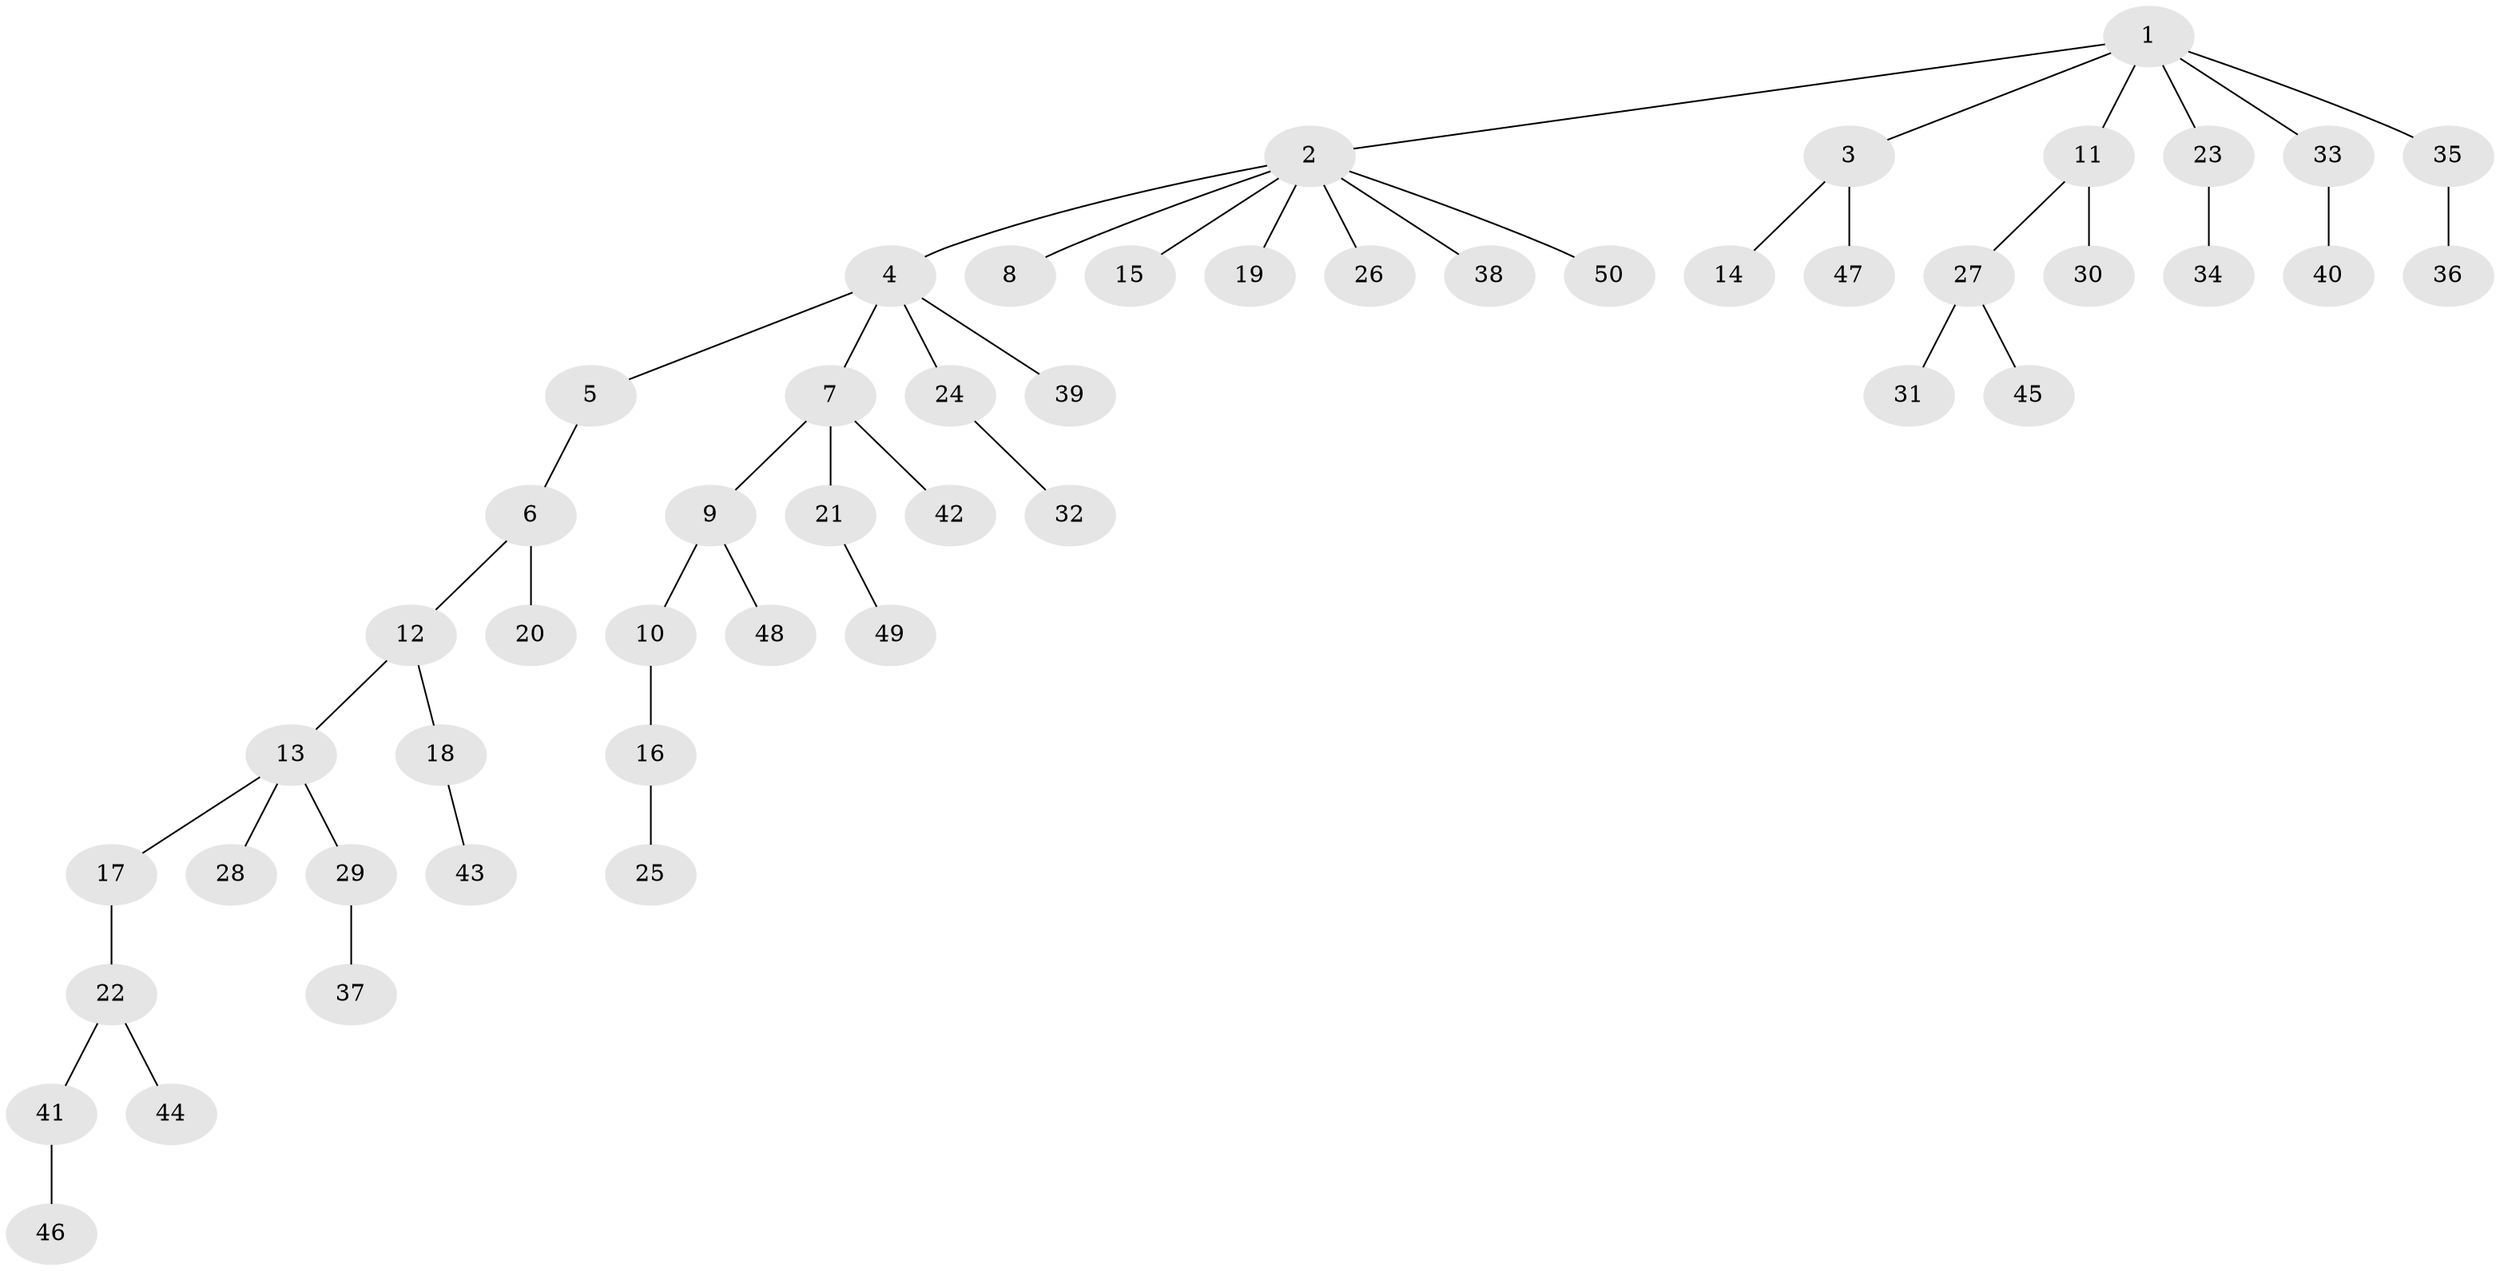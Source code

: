 // coarse degree distribution, {12: 0.029411764705882353, 2: 0.14705882352941177, 5: 0.058823529411764705, 3: 0.11764705882352941, 1: 0.6470588235294118}
// Generated by graph-tools (version 1.1) at 2025/42/03/06/25 10:42:02]
// undirected, 50 vertices, 49 edges
graph export_dot {
graph [start="1"]
  node [color=gray90,style=filled];
  1;
  2;
  3;
  4;
  5;
  6;
  7;
  8;
  9;
  10;
  11;
  12;
  13;
  14;
  15;
  16;
  17;
  18;
  19;
  20;
  21;
  22;
  23;
  24;
  25;
  26;
  27;
  28;
  29;
  30;
  31;
  32;
  33;
  34;
  35;
  36;
  37;
  38;
  39;
  40;
  41;
  42;
  43;
  44;
  45;
  46;
  47;
  48;
  49;
  50;
  1 -- 2;
  1 -- 3;
  1 -- 11;
  1 -- 23;
  1 -- 33;
  1 -- 35;
  2 -- 4;
  2 -- 8;
  2 -- 15;
  2 -- 19;
  2 -- 26;
  2 -- 38;
  2 -- 50;
  3 -- 14;
  3 -- 47;
  4 -- 5;
  4 -- 7;
  4 -- 24;
  4 -- 39;
  5 -- 6;
  6 -- 12;
  6 -- 20;
  7 -- 9;
  7 -- 21;
  7 -- 42;
  9 -- 10;
  9 -- 48;
  10 -- 16;
  11 -- 27;
  11 -- 30;
  12 -- 13;
  12 -- 18;
  13 -- 17;
  13 -- 28;
  13 -- 29;
  16 -- 25;
  17 -- 22;
  18 -- 43;
  21 -- 49;
  22 -- 41;
  22 -- 44;
  23 -- 34;
  24 -- 32;
  27 -- 31;
  27 -- 45;
  29 -- 37;
  33 -- 40;
  35 -- 36;
  41 -- 46;
}
